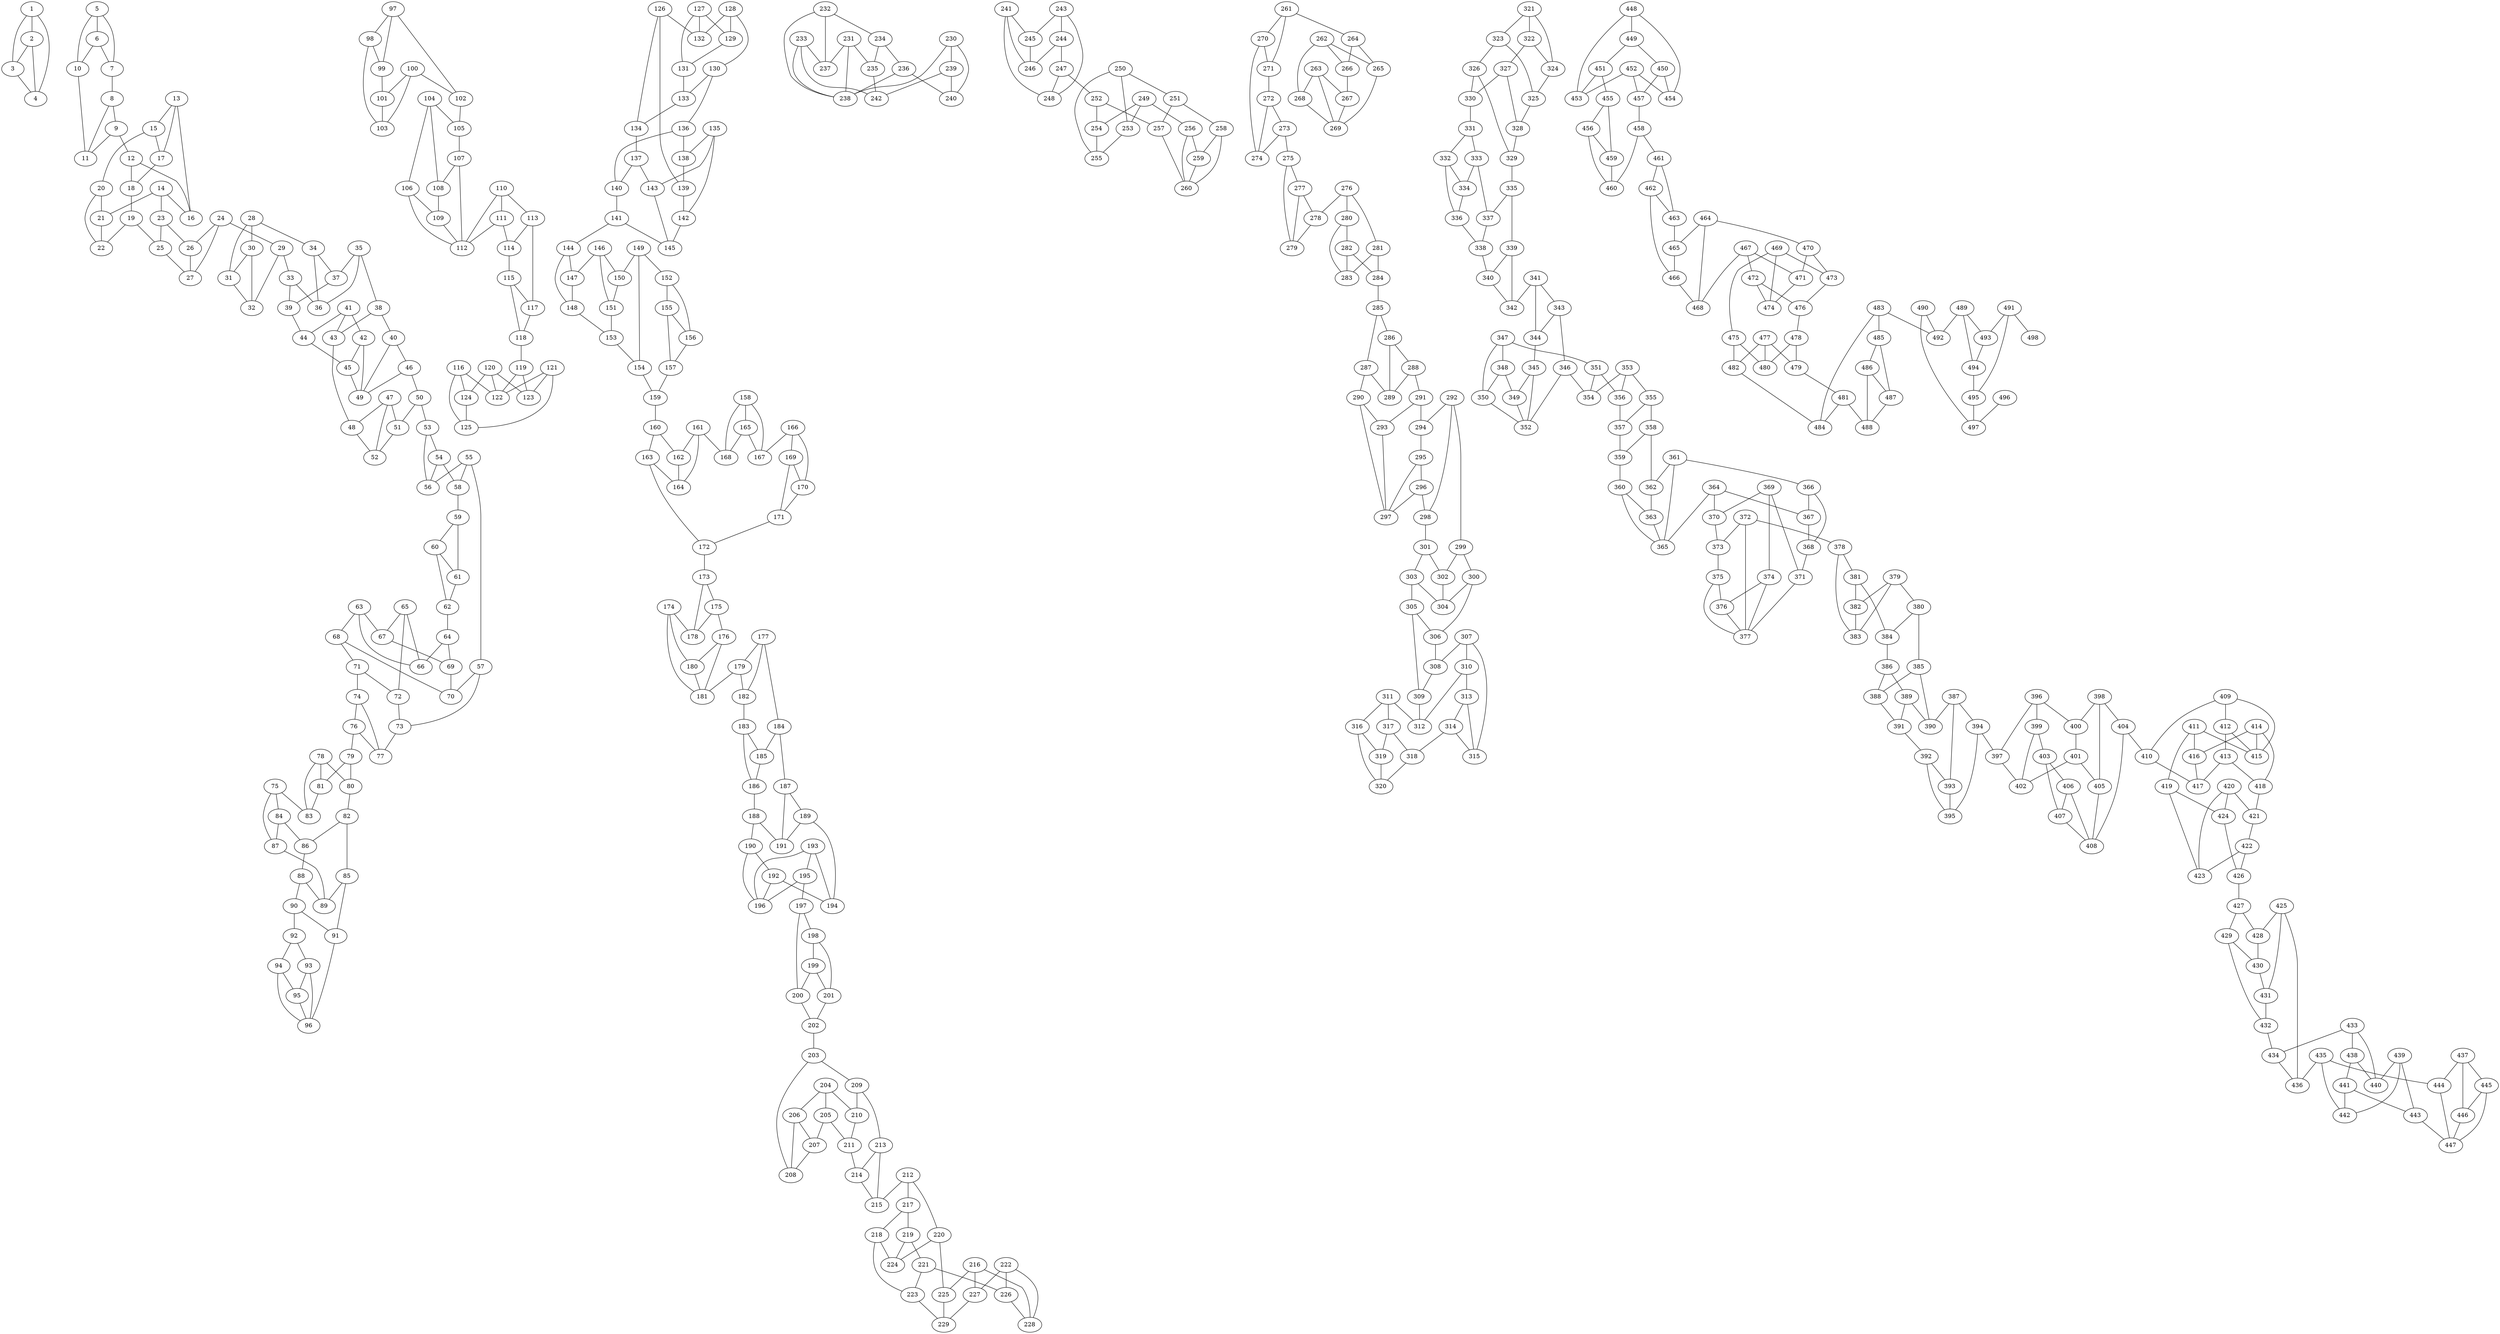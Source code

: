 graph grafoBarabasiAlbert{
1--2
1--3
2--3
1--4
2--4
3--4
5--6
5--7
6--7
7--8
8--9
5--10
6--10
8--11
9--11
10--11
9--12
13--15
12--16
13--16
14--16
13--17
15--17
12--18
17--18
18--19
15--20
14--21
20--21
19--22
20--22
21--22
14--23
19--25
23--25
23--26
24--26
24--27
25--27
26--27
24--29
28--30
28--31
30--31
29--32
30--32
31--32
29--33
28--34
33--36
34--36
35--36
34--37
35--37
35--38
33--39
37--39
38--40
41--42
38--43
41--43
39--44
41--44
42--45
44--45
40--46
43--48
47--48
40--49
42--49
45--49
46--49
46--50
47--51
50--51
47--52
48--52
51--52
50--53
53--54
53--56
54--56
55--56
55--57
54--58
55--58
58--59
59--60
59--61
60--61
60--62
61--62
62--64
63--66
64--66
65--66
63--67
65--67
63--68
64--69
67--69
57--70
68--70
69--70
68--71
65--72
71--72
57--73
72--73
71--74
74--76
73--77
74--77
76--77
76--79
78--80
79--80
78--81
79--81
80--82
75--83
78--83
81--83
75--84
82--85
82--86
84--86
75--87
84--87
86--88
85--89
87--89
88--89
88--90
85--91
90--91
90--92
92--93
92--94
93--95
94--95
91--96
93--96
94--96
95--96
97--98
97--99
98--99
99--101
100--101
97--102
100--102
98--103
100--103
101--103
102--105
104--105
104--106
105--107
104--108
107--108
106--109
108--109
110--111
106--112
107--112
109--112
110--112
111--112
110--113
111--114
113--114
114--115
113--117
115--117
115--118
117--118
118--119
116--122
119--122
120--122
121--122
119--123
120--123
121--123
116--124
120--124
116--125
121--125
124--125
127--129
128--129
128--130
127--131
129--131
126--132
127--132
128--132
130--133
131--133
126--134
133--134
130--136
134--137
135--138
136--138
126--139
138--139
136--140
137--140
140--141
135--142
139--142
135--143
137--143
141--144
141--145
142--145
143--145
144--147
146--147
144--148
147--148
146--150
149--150
146--151
150--151
149--152
148--153
151--153
149--154
153--154
152--155
152--156
155--156
155--157
156--157
154--159
157--159
159--160
160--162
161--162
160--163
161--164
162--164
163--164
158--165
158--167
165--167
166--167
158--168
161--168
165--168
166--169
166--170
169--170
169--171
170--171
163--172
171--172
172--173
173--175
175--176
173--178
174--178
175--178
177--179
174--180
176--180
174--181
176--181
179--181
180--181
177--182
179--182
182--183
177--184
183--185
184--185
183--186
185--186
184--187
186--188
187--189
188--190
187--191
188--191
189--191
190--192
189--194
192--194
193--194
193--195
190--196
192--196
193--196
195--196
195--197
197--198
198--199
197--200
199--200
198--201
199--201
200--202
201--202
202--203
204--205
204--206
205--207
206--207
203--208
206--208
207--208
203--209
204--210
209--210
205--211
210--211
209--213
211--214
213--214
212--215
213--215
214--215
212--217
217--218
217--219
212--220
219--221
218--223
221--223
218--224
219--224
220--224
216--225
220--225
221--226
222--226
216--227
222--227
216--228
222--228
226--228
223--229
225--229
227--229
232--234
231--235
234--235
234--236
231--237
232--237
233--237
230--238
231--238
232--238
233--238
236--238
230--239
230--240
236--240
239--240
233--242
235--242
239--242
243--244
241--245
243--245
241--246
244--246
245--246
244--247
241--248
243--248
247--248
250--251
247--252
249--253
250--253
249--254
252--254
250--255
253--255
254--255
249--256
251--257
252--257
251--258
256--259
258--259
256--260
257--260
258--260
259--260
261--264
262--265
264--265
262--266
264--266
263--267
266--267
262--268
263--268
263--269
265--269
267--269
268--269
261--270
261--271
270--271
271--272
272--273
270--274
272--274
273--274
273--275
275--277
276--278
277--278
275--279
277--279
278--279
276--280
276--281
280--282
280--283
281--283
282--283
281--284
282--284
284--285
285--286
285--287
286--288
286--289
287--289
288--289
287--290
288--291
290--293
291--293
291--294
292--294
294--295
295--296
290--297
293--297
295--297
296--297
292--298
296--298
292--299
299--300
298--301
299--302
301--302
301--303
300--304
302--304
303--304
303--305
300--306
305--306
306--308
307--308
305--309
308--309
307--310
309--312
310--312
311--312
310--313
313--314
307--315
313--315
314--315
311--316
311--317
314--318
317--318
316--319
317--319
316--320
318--320
319--320
321--322
321--323
321--324
322--324
323--325
324--325
323--326
322--327
325--328
327--328
326--329
328--329
326--330
327--330
330--331
331--332
331--333
332--334
333--334
329--335
332--336
334--336
333--337
335--337
336--338
337--338
335--339
338--340
339--340
339--342
340--342
341--342
341--343
341--344
343--344
344--345
343--346
347--348
345--349
348--349
347--350
348--350
347--351
345--352
346--352
349--352
350--352
346--354
351--354
353--354
353--355
351--356
353--356
355--357
356--357
355--358
357--359
358--359
359--360
358--362
361--362
360--363
362--363
360--365
361--365
363--365
364--365
361--366
364--367
366--367
366--368
367--368
364--370
369--370
368--371
369--371
370--373
372--373
369--374
373--375
374--376
375--376
371--377
372--377
374--377
375--377
376--377
372--378
379--380
378--381
379--382
381--382
378--383
379--383
382--383
380--384
381--384
380--385
384--386
385--388
386--388
386--389
385--390
387--390
389--390
388--391
389--391
391--392
387--393
392--393
387--394
392--395
393--395
394--395
394--397
396--397
396--399
396--400
398--400
400--401
397--402
399--402
401--402
399--403
398--404
398--405
401--405
403--406
403--407
406--407
404--408
405--408
406--408
407--408
404--410
409--410
409--412
412--413
409--415
411--415
412--415
414--415
411--416
414--416
410--417
413--417
416--417
413--418
414--418
411--419
418--421
420--421
421--422
419--423
420--423
422--423
419--424
420--424
422--426
424--426
426--427
425--428
427--428
427--429
428--430
429--430
425--431
430--431
429--432
431--432
432--434
433--434
425--436
434--436
435--436
433--438
433--440
438--440
439--440
438--441
435--442
439--442
441--442
439--443
441--443
435--444
437--444
437--445
437--446
445--446
443--447
444--447
445--447
446--447
448--449
449--450
449--451
448--453
451--453
452--453
448--454
450--454
452--454
451--455
455--456
450--457
452--457
457--458
455--459
456--459
456--460
458--460
459--460
458--461
461--462
461--463
462--463
463--465
464--465
462--466
465--466
464--468
466--468
467--468
464--470
467--471
470--471
467--472
469--473
470--473
469--474
471--474
472--474
469--475
472--476
473--476
476--478
477--479
478--479
475--480
477--480
478--480
479--481
475--482
477--482
481--484
482--484
483--484
483--485
485--486
485--487
486--487
481--488
486--488
487--488
483--492
489--492
490--492
489--493
491--493
489--494
493--494
491--495
494--495
490--497
495--497
496--497
491--498
}
